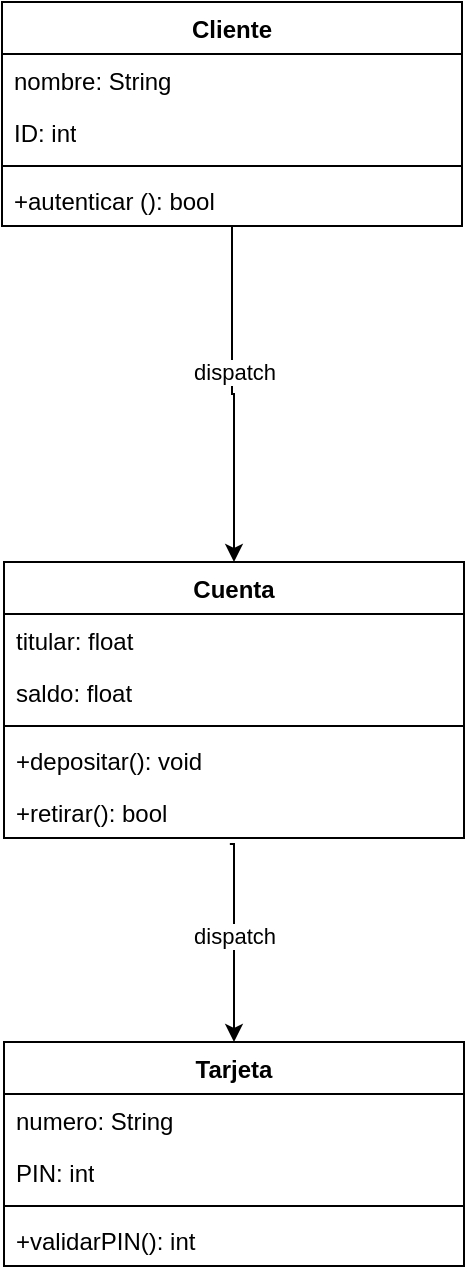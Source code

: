 <mxfile version="26.0.16">
  <diagram name="Página-1" id="1sTRYYgIjtnhhmSdObvM">
    <mxGraphModel dx="659" dy="740" grid="1" gridSize="10" guides="1" tooltips="1" connect="1" arrows="1" fold="1" page="1" pageScale="1" pageWidth="827" pageHeight="1169" math="0" shadow="0">
      <root>
        <mxCell id="0" />
        <mxCell id="1" parent="0" />
        <mxCell id="6_1M1wy337pFZwj4fq5--56" style="edgeStyle=orthogonalEdgeStyle;rounded=0;orthogonalLoop=1;jettySize=auto;html=1;exitX=0.5;exitY=1;exitDx=0;exitDy=0;entryX=0.5;entryY=0;entryDx=0;entryDy=0;" edge="1" parent="1" source="6_1M1wy337pFZwj4fq5--25" target="6_1M1wy337pFZwj4fq5--36">
          <mxGeometry relative="1" as="geometry" />
        </mxCell>
        <mxCell id="6_1M1wy337pFZwj4fq5--57" value="dispatch" style="edgeLabel;html=1;align=center;verticalAlign=middle;resizable=0;points=[];" vertex="1" connectable="0" parent="6_1M1wy337pFZwj4fq5--56">
          <mxGeometry x="-0.14" y="1" relative="1" as="geometry">
            <mxPoint as="offset" />
          </mxGeometry>
        </mxCell>
        <mxCell id="6_1M1wy337pFZwj4fq5--25" value="Cliente" style="swimlane;fontStyle=1;align=center;verticalAlign=top;childLayout=stackLayout;horizontal=1;startSize=26;horizontalStack=0;resizeParent=1;resizeParentMax=0;resizeLast=0;collapsible=1;marginBottom=0;whiteSpace=wrap;html=1;" vertex="1" parent="1">
          <mxGeometry x="299" y="150" width="230" height="112" as="geometry" />
        </mxCell>
        <mxCell id="6_1M1wy337pFZwj4fq5--26" value="nombre: String" style="text;strokeColor=none;fillColor=none;align=left;verticalAlign=top;spacingLeft=4;spacingRight=4;overflow=hidden;rotatable=0;points=[[0,0.5],[1,0.5]];portConstraint=eastwest;whiteSpace=wrap;html=1;" vertex="1" parent="6_1M1wy337pFZwj4fq5--25">
          <mxGeometry y="26" width="230" height="26" as="geometry" />
        </mxCell>
        <mxCell id="6_1M1wy337pFZwj4fq5--27" value="ID: int" style="text;strokeColor=none;fillColor=none;align=left;verticalAlign=top;spacingLeft=4;spacingRight=4;overflow=hidden;rotatable=0;points=[[0,0.5],[1,0.5]];portConstraint=eastwest;whiteSpace=wrap;html=1;" vertex="1" parent="6_1M1wy337pFZwj4fq5--25">
          <mxGeometry y="52" width="230" height="26" as="geometry" />
        </mxCell>
        <mxCell id="6_1M1wy337pFZwj4fq5--29" value="" style="line;strokeWidth=1;fillColor=none;align=left;verticalAlign=middle;spacingTop=-1;spacingLeft=3;spacingRight=3;rotatable=0;labelPosition=right;points=[];portConstraint=eastwest;strokeColor=inherit;" vertex="1" parent="6_1M1wy337pFZwj4fq5--25">
          <mxGeometry y="78" width="230" height="8" as="geometry" />
        </mxCell>
        <mxCell id="6_1M1wy337pFZwj4fq5--31" value="+autenticar (): bool" style="text;strokeColor=none;fillColor=none;align=left;verticalAlign=top;spacingLeft=4;spacingRight=4;overflow=hidden;rotatable=0;points=[[0,0.5],[1,0.5]];portConstraint=eastwest;whiteSpace=wrap;html=1;" vertex="1" parent="6_1M1wy337pFZwj4fq5--25">
          <mxGeometry y="86" width="230" height="26" as="geometry" />
        </mxCell>
        <mxCell id="6_1M1wy337pFZwj4fq5--36" value="Cuenta" style="swimlane;fontStyle=1;align=center;verticalAlign=top;childLayout=stackLayout;horizontal=1;startSize=26;horizontalStack=0;resizeParent=1;resizeParentMax=0;resizeLast=0;collapsible=1;marginBottom=0;whiteSpace=wrap;html=1;" vertex="1" parent="1">
          <mxGeometry x="300" y="430" width="230" height="138" as="geometry" />
        </mxCell>
        <mxCell id="6_1M1wy337pFZwj4fq5--37" value="titular: float" style="text;strokeColor=none;fillColor=none;align=left;verticalAlign=top;spacingLeft=4;spacingRight=4;overflow=hidden;rotatable=0;points=[[0,0.5],[1,0.5]];portConstraint=eastwest;whiteSpace=wrap;html=1;" vertex="1" parent="6_1M1wy337pFZwj4fq5--36">
          <mxGeometry y="26" width="230" height="26" as="geometry" />
        </mxCell>
        <mxCell id="6_1M1wy337pFZwj4fq5--38" value="saldo: float" style="text;strokeColor=none;fillColor=none;align=left;verticalAlign=top;spacingLeft=4;spacingRight=4;overflow=hidden;rotatable=0;points=[[0,0.5],[1,0.5]];portConstraint=eastwest;whiteSpace=wrap;html=1;" vertex="1" parent="6_1M1wy337pFZwj4fq5--36">
          <mxGeometry y="52" width="230" height="26" as="geometry" />
        </mxCell>
        <mxCell id="6_1M1wy337pFZwj4fq5--39" value="" style="line;strokeWidth=1;fillColor=none;align=left;verticalAlign=middle;spacingTop=-1;spacingLeft=3;spacingRight=3;rotatable=0;labelPosition=right;points=[];portConstraint=eastwest;strokeColor=inherit;" vertex="1" parent="6_1M1wy337pFZwj4fq5--36">
          <mxGeometry y="78" width="230" height="8" as="geometry" />
        </mxCell>
        <mxCell id="6_1M1wy337pFZwj4fq5--40" value="+depositar(): void" style="text;strokeColor=none;fillColor=none;align=left;verticalAlign=top;spacingLeft=4;spacingRight=4;overflow=hidden;rotatable=0;points=[[0,0.5],[1,0.5]];portConstraint=eastwest;whiteSpace=wrap;html=1;" vertex="1" parent="6_1M1wy337pFZwj4fq5--36">
          <mxGeometry y="86" width="230" height="26" as="geometry" />
        </mxCell>
        <mxCell id="6_1M1wy337pFZwj4fq5--41" value="+retirar(): bool" style="text;strokeColor=none;fillColor=none;align=left;verticalAlign=top;spacingLeft=4;spacingRight=4;overflow=hidden;rotatable=0;points=[[0,0.5],[1,0.5]];portConstraint=eastwest;whiteSpace=wrap;html=1;" vertex="1" parent="6_1M1wy337pFZwj4fq5--36">
          <mxGeometry y="112" width="230" height="26" as="geometry" />
        </mxCell>
        <mxCell id="6_1M1wy337pFZwj4fq5--44" value="Tarjeta" style="swimlane;fontStyle=1;align=center;verticalAlign=top;childLayout=stackLayout;horizontal=1;startSize=26;horizontalStack=0;resizeParent=1;resizeParentMax=0;resizeLast=0;collapsible=1;marginBottom=0;whiteSpace=wrap;html=1;" vertex="1" parent="1">
          <mxGeometry x="300" y="670" width="230" height="112" as="geometry" />
        </mxCell>
        <mxCell id="6_1M1wy337pFZwj4fq5--45" value="numero: String" style="text;strokeColor=none;fillColor=none;align=left;verticalAlign=top;spacingLeft=4;spacingRight=4;overflow=hidden;rotatable=0;points=[[0,0.5],[1,0.5]];portConstraint=eastwest;whiteSpace=wrap;html=1;" vertex="1" parent="6_1M1wy337pFZwj4fq5--44">
          <mxGeometry y="26" width="230" height="26" as="geometry" />
        </mxCell>
        <mxCell id="6_1M1wy337pFZwj4fq5--46" value="PIN: int" style="text;strokeColor=none;fillColor=none;align=left;verticalAlign=top;spacingLeft=4;spacingRight=4;overflow=hidden;rotatable=0;points=[[0,0.5],[1,0.5]];portConstraint=eastwest;whiteSpace=wrap;html=1;" vertex="1" parent="6_1M1wy337pFZwj4fq5--44">
          <mxGeometry y="52" width="230" height="26" as="geometry" />
        </mxCell>
        <mxCell id="6_1M1wy337pFZwj4fq5--47" value="" style="line;strokeWidth=1;fillColor=none;align=left;verticalAlign=middle;spacingTop=-1;spacingLeft=3;spacingRight=3;rotatable=0;labelPosition=right;points=[];portConstraint=eastwest;strokeColor=inherit;" vertex="1" parent="6_1M1wy337pFZwj4fq5--44">
          <mxGeometry y="78" width="230" height="8" as="geometry" />
        </mxCell>
        <mxCell id="6_1M1wy337pFZwj4fq5--48" value="+validarPIN(): int" style="text;strokeColor=none;fillColor=none;align=left;verticalAlign=top;spacingLeft=4;spacingRight=4;overflow=hidden;rotatable=0;points=[[0,0.5],[1,0.5]];portConstraint=eastwest;whiteSpace=wrap;html=1;" vertex="1" parent="6_1M1wy337pFZwj4fq5--44">
          <mxGeometry y="86" width="230" height="26" as="geometry" />
        </mxCell>
        <mxCell id="6_1M1wy337pFZwj4fq5--52" style="edgeStyle=orthogonalEdgeStyle;rounded=0;orthogonalLoop=1;jettySize=auto;html=1;entryX=0.5;entryY=0;entryDx=0;entryDy=0;exitX=0.491;exitY=1.115;exitDx=0;exitDy=0;exitPerimeter=0;" edge="1" parent="1" source="6_1M1wy337pFZwj4fq5--41" target="6_1M1wy337pFZwj4fq5--44">
          <mxGeometry relative="1" as="geometry">
            <mxPoint x="500" y="581" as="sourcePoint" />
            <Array as="points">
              <mxPoint x="415" y="571" />
            </Array>
          </mxGeometry>
        </mxCell>
        <mxCell id="6_1M1wy337pFZwj4fq5--54" value="dispatch" style="edgeLabel;html=1;align=center;verticalAlign=middle;resizable=0;points=[];" vertex="1" connectable="0" parent="6_1M1wy337pFZwj4fq5--52">
          <mxGeometry x="-0.051" relative="1" as="geometry">
            <mxPoint as="offset" />
          </mxGeometry>
        </mxCell>
      </root>
    </mxGraphModel>
  </diagram>
</mxfile>
